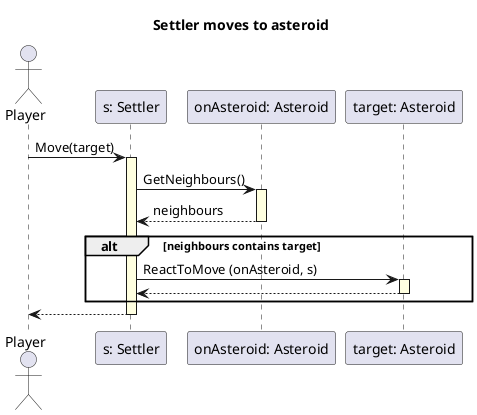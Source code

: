 @startuml
skinparam SequenceLifeLineBackgroundColor LightYellow

title "Settler moves to asteroid"

actor Player as player

participant "s: Settler" as settler
participant "onAsteroid: Asteroid" as onAsteroid
participant "target: Asteroid" as target

player -> settler ++ : Move(target)

settler -> onAsteroid ++ : GetNeighbours()
onAsteroid --> settler -- : neighbours

alt neighbours contains target

    settler -> target ++ : ReactToMove (onAsteroid, s)
    target --> settler --

end

settler --> player --

@enduml